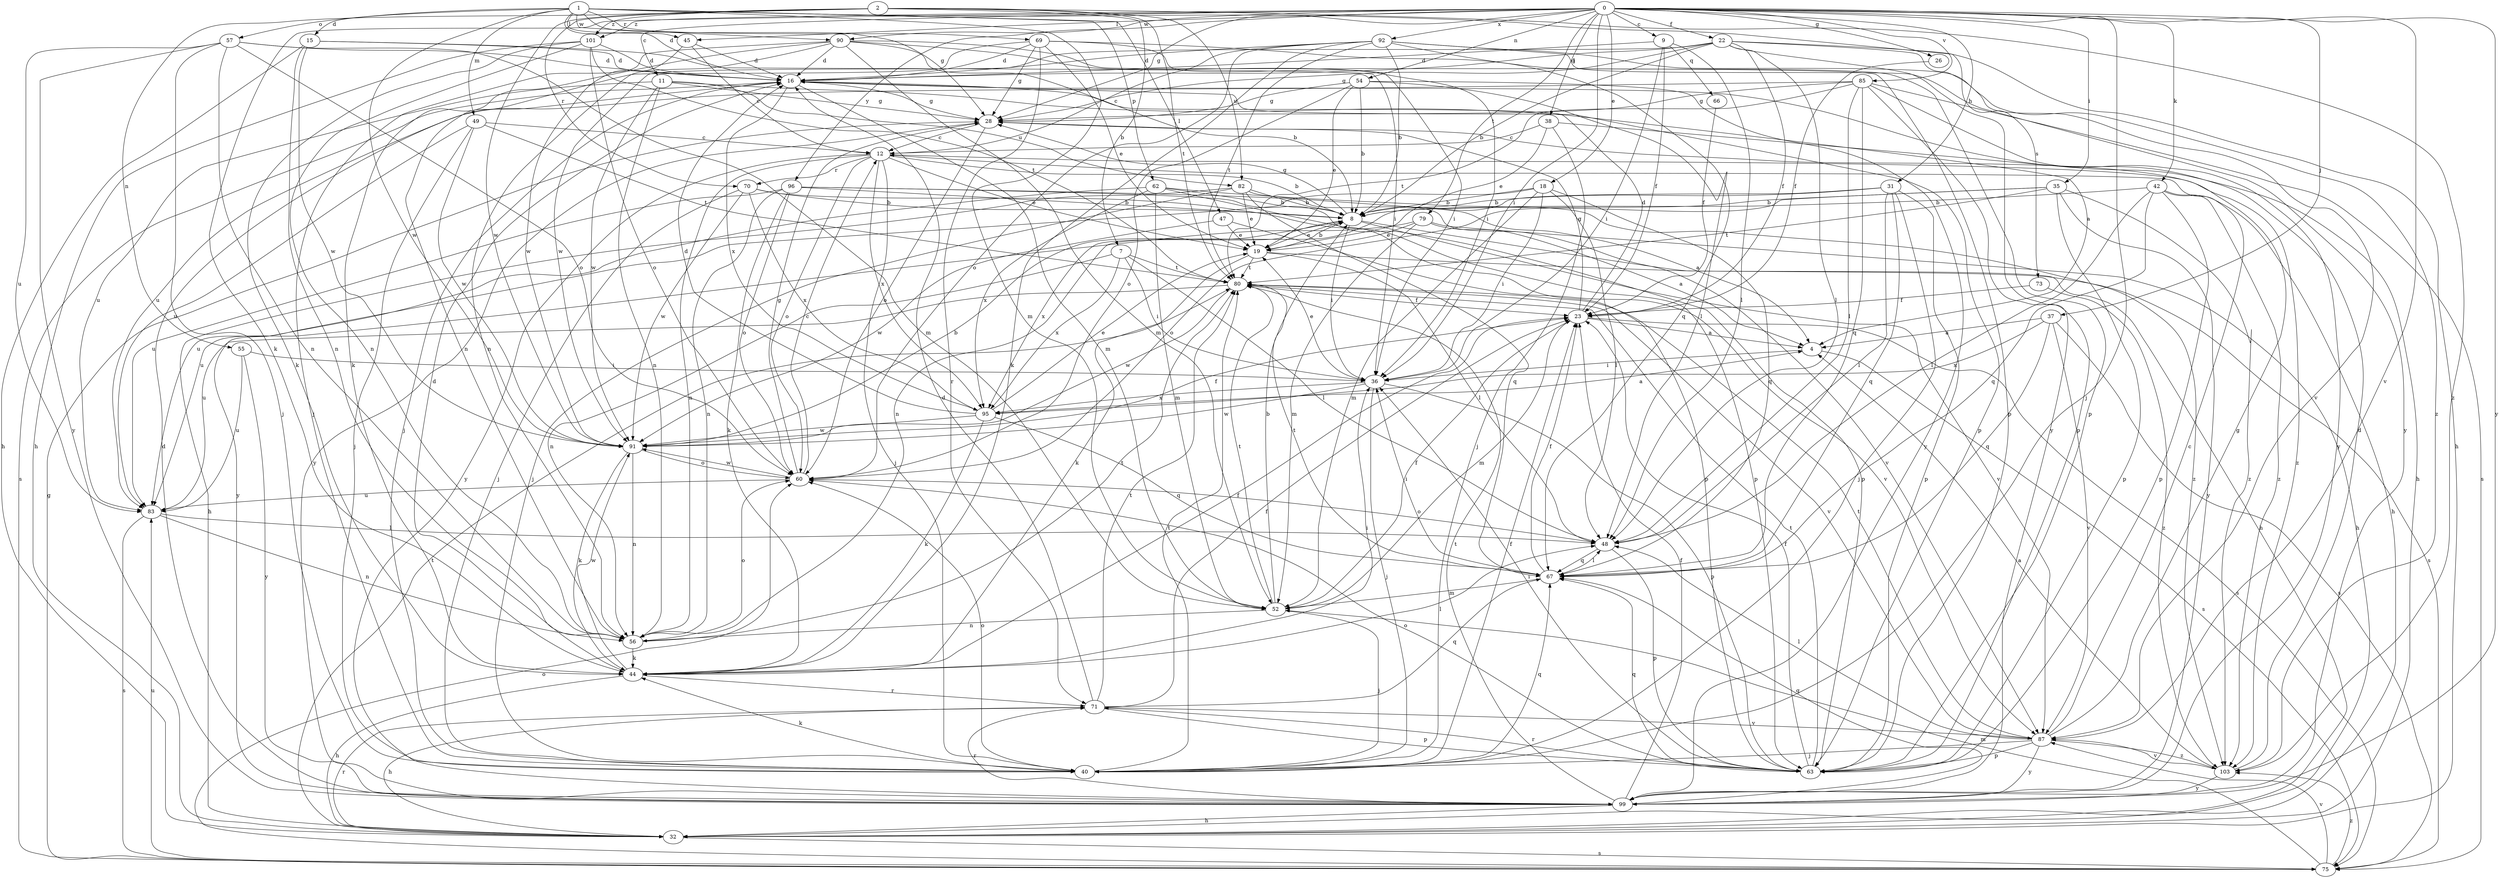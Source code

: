 strict digraph  {
0;
1;
2;
4;
7;
8;
9;
11;
12;
15;
16;
18;
19;
22;
23;
26;
28;
31;
32;
35;
36;
37;
38;
40;
42;
44;
45;
47;
48;
49;
52;
54;
55;
56;
57;
60;
62;
63;
66;
67;
69;
70;
71;
73;
75;
79;
80;
82;
83;
85;
87;
90;
91;
92;
95;
96;
99;
101;
103;
0 -> 9  [label=c];
0 -> 11  [label=c];
0 -> 18  [label=e];
0 -> 22  [label=f];
0 -> 26  [label=g];
0 -> 28  [label=g];
0 -> 31  [label=h];
0 -> 35  [label=i];
0 -> 36  [label=i];
0 -> 37  [label=j];
0 -> 38  [label=j];
0 -> 40  [label=j];
0 -> 42  [label=k];
0 -> 44  [label=k];
0 -> 45  [label=l];
0 -> 54  [label=n];
0 -> 79  [label=t];
0 -> 85  [label=v];
0 -> 87  [label=v];
0 -> 90  [label=w];
0 -> 92  [label=x];
0 -> 96  [label=y];
0 -> 99  [label=y];
0 -> 101  [label=z];
1 -> 15  [label=d];
1 -> 16  [label=d];
1 -> 28  [label=g];
1 -> 45  [label=l];
1 -> 47  [label=l];
1 -> 49  [label=m];
1 -> 52  [label=m];
1 -> 57  [label=o];
1 -> 62  [label=p];
1 -> 69  [label=r];
1 -> 73  [label=s];
1 -> 90  [label=w];
1 -> 91  [label=w];
2 -> 7  [label=b];
2 -> 55  [label=n];
2 -> 70  [label=r];
2 -> 80  [label=t];
2 -> 82  [label=u];
2 -> 91  [label=w];
2 -> 101  [label=z];
2 -> 103  [label=z];
4 -> 36  [label=i];
4 -> 75  [label=s];
7 -> 36  [label=i];
7 -> 48  [label=l];
7 -> 56  [label=n];
7 -> 80  [label=t];
7 -> 95  [label=x];
8 -> 19  [label=e];
8 -> 28  [label=g];
8 -> 32  [label=h];
8 -> 36  [label=i];
8 -> 87  [label=v];
8 -> 95  [label=x];
9 -> 16  [label=d];
9 -> 23  [label=f];
9 -> 36  [label=i];
9 -> 48  [label=l];
9 -> 66  [label=q];
11 -> 4  [label=a];
11 -> 28  [label=g];
11 -> 56  [label=n];
11 -> 82  [label=u];
11 -> 83  [label=u];
11 -> 91  [label=w];
12 -> 8  [label=b];
12 -> 19  [label=e];
12 -> 40  [label=j];
12 -> 56  [label=n];
12 -> 60  [label=o];
12 -> 70  [label=r];
12 -> 95  [label=x];
12 -> 99  [label=y];
12 -> 103  [label=z];
15 -> 16  [label=d];
15 -> 32  [label=h];
15 -> 36  [label=i];
15 -> 56  [label=n];
15 -> 91  [label=w];
16 -> 28  [label=g];
16 -> 40  [label=j];
16 -> 52  [label=m];
16 -> 63  [label=p];
16 -> 75  [label=s];
16 -> 95  [label=x];
18 -> 8  [label=b];
18 -> 36  [label=i];
18 -> 48  [label=l];
18 -> 52  [label=m];
18 -> 67  [label=q];
18 -> 83  [label=u];
19 -> 8  [label=b];
19 -> 44  [label=k];
19 -> 48  [label=l];
19 -> 75  [label=s];
19 -> 80  [label=t];
22 -> 8  [label=b];
22 -> 16  [label=d];
22 -> 23  [label=f];
22 -> 28  [label=g];
22 -> 32  [label=h];
22 -> 48  [label=l];
22 -> 87  [label=v];
22 -> 91  [label=w];
22 -> 99  [label=y];
23 -> 4  [label=a];
23 -> 16  [label=d];
23 -> 28  [label=g];
23 -> 52  [label=m];
23 -> 75  [label=s];
26 -> 23  [label=f];
28 -> 12  [label=c];
28 -> 60  [label=o];
28 -> 99  [label=y];
31 -> 8  [label=b];
31 -> 40  [label=j];
31 -> 48  [label=l];
31 -> 56  [label=n];
31 -> 63  [label=p];
31 -> 67  [label=q];
32 -> 71  [label=r];
32 -> 75  [label=s];
32 -> 80  [label=t];
35 -> 8  [label=b];
35 -> 60  [label=o];
35 -> 63  [label=p];
35 -> 80  [label=t];
35 -> 99  [label=y];
35 -> 103  [label=z];
36 -> 19  [label=e];
36 -> 40  [label=j];
36 -> 63  [label=p];
36 -> 91  [label=w];
36 -> 95  [label=x];
37 -> 4  [label=a];
37 -> 67  [label=q];
37 -> 75  [label=s];
37 -> 87  [label=v];
37 -> 95  [label=x];
38 -> 12  [label=c];
38 -> 19  [label=e];
38 -> 32  [label=h];
38 -> 40  [label=j];
40 -> 23  [label=f];
40 -> 44  [label=k];
40 -> 60  [label=o];
40 -> 67  [label=q];
40 -> 80  [label=t];
42 -> 8  [label=b];
42 -> 32  [label=h];
42 -> 48  [label=l];
42 -> 63  [label=p];
42 -> 67  [label=q];
42 -> 103  [label=z];
44 -> 16  [label=d];
44 -> 23  [label=f];
44 -> 32  [label=h];
44 -> 36  [label=i];
44 -> 48  [label=l];
44 -> 71  [label=r];
44 -> 91  [label=w];
45 -> 12  [label=c];
45 -> 16  [label=d];
45 -> 91  [label=w];
47 -> 19  [label=e];
47 -> 87  [label=v];
47 -> 91  [label=w];
48 -> 60  [label=o];
48 -> 63  [label=p];
48 -> 67  [label=q];
49 -> 12  [label=c];
49 -> 40  [label=j];
49 -> 80  [label=t];
49 -> 83  [label=u];
49 -> 91  [label=w];
52 -> 8  [label=b];
52 -> 23  [label=f];
52 -> 40  [label=j];
52 -> 56  [label=n];
52 -> 80  [label=t];
54 -> 8  [label=b];
54 -> 19  [label=e];
54 -> 28  [label=g];
54 -> 48  [label=l];
54 -> 60  [label=o];
54 -> 99  [label=y];
55 -> 36  [label=i];
55 -> 83  [label=u];
55 -> 99  [label=y];
56 -> 44  [label=k];
56 -> 60  [label=o];
56 -> 80  [label=t];
57 -> 16  [label=d];
57 -> 40  [label=j];
57 -> 52  [label=m];
57 -> 56  [label=n];
57 -> 60  [label=o];
57 -> 83  [label=u];
57 -> 99  [label=y];
60 -> 12  [label=c];
60 -> 28  [label=g];
60 -> 83  [label=u];
60 -> 91  [label=w];
62 -> 8  [label=b];
62 -> 52  [label=m];
62 -> 63  [label=p];
62 -> 95  [label=x];
62 -> 99  [label=y];
62 -> 103  [label=z];
63 -> 23  [label=f];
63 -> 36  [label=i];
63 -> 60  [label=o];
63 -> 67  [label=q];
63 -> 71  [label=r];
63 -> 80  [label=t];
66 -> 23  [label=f];
67 -> 23  [label=f];
67 -> 36  [label=i];
67 -> 48  [label=l];
67 -> 52  [label=m];
67 -> 80  [label=t];
69 -> 16  [label=d];
69 -> 19  [label=e];
69 -> 28  [label=g];
69 -> 36  [label=i];
69 -> 56  [label=n];
69 -> 67  [label=q];
69 -> 71  [label=r];
70 -> 8  [label=b];
70 -> 40  [label=j];
70 -> 63  [label=p];
70 -> 91  [label=w];
70 -> 95  [label=x];
71 -> 16  [label=d];
71 -> 23  [label=f];
71 -> 32  [label=h];
71 -> 63  [label=p];
71 -> 67  [label=q];
71 -> 80  [label=t];
71 -> 87  [label=v];
73 -> 23  [label=f];
73 -> 103  [label=z];
75 -> 28  [label=g];
75 -> 52  [label=m];
75 -> 60  [label=o];
75 -> 83  [label=u];
75 -> 87  [label=v];
75 -> 103  [label=z];
79 -> 4  [label=a];
79 -> 19  [label=e];
79 -> 32  [label=h];
79 -> 52  [label=m];
79 -> 83  [label=u];
80 -> 23  [label=f];
80 -> 83  [label=u];
80 -> 87  [label=v];
80 -> 91  [label=w];
82 -> 4  [label=a];
82 -> 8  [label=b];
82 -> 19  [label=e];
82 -> 32  [label=h];
82 -> 40  [label=j];
82 -> 67  [label=q];
83 -> 48  [label=l];
83 -> 56  [label=n];
83 -> 75  [label=s];
85 -> 28  [label=g];
85 -> 48  [label=l];
85 -> 63  [label=p];
85 -> 67  [label=q];
85 -> 75  [label=s];
85 -> 80  [label=t];
85 -> 83  [label=u];
85 -> 99  [label=y];
87 -> 12  [label=c];
87 -> 28  [label=g];
87 -> 40  [label=j];
87 -> 48  [label=l];
87 -> 63  [label=p];
87 -> 80  [label=t];
87 -> 99  [label=y];
87 -> 103  [label=z];
90 -> 8  [label=b];
90 -> 16  [label=d];
90 -> 36  [label=i];
90 -> 40  [label=j];
90 -> 44  [label=k];
90 -> 52  [label=m];
90 -> 56  [label=n];
90 -> 63  [label=p];
91 -> 8  [label=b];
91 -> 23  [label=f];
91 -> 44  [label=k];
91 -> 56  [label=n];
91 -> 60  [label=o];
92 -> 8  [label=b];
92 -> 12  [label=c];
92 -> 16  [label=d];
92 -> 44  [label=k];
92 -> 60  [label=o];
92 -> 63  [label=p];
92 -> 80  [label=t];
92 -> 99  [label=y];
92 -> 103  [label=z];
95 -> 4  [label=a];
95 -> 16  [label=d];
95 -> 19  [label=e];
95 -> 44  [label=k];
95 -> 67  [label=q];
95 -> 91  [label=w];
96 -> 8  [label=b];
96 -> 44  [label=k];
96 -> 56  [label=n];
96 -> 60  [label=o];
96 -> 63  [label=p];
96 -> 83  [label=u];
96 -> 87  [label=v];
99 -> 16  [label=d];
99 -> 23  [label=f];
99 -> 32  [label=h];
99 -> 67  [label=q];
99 -> 71  [label=r];
99 -> 80  [label=t];
101 -> 16  [label=d];
101 -> 32  [label=h];
101 -> 44  [label=k];
101 -> 56  [label=n];
101 -> 60  [label=o];
101 -> 80  [label=t];
103 -> 4  [label=a];
103 -> 16  [label=d];
103 -> 87  [label=v];
103 -> 99  [label=y];
}
